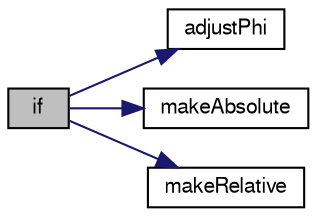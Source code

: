 digraph "if"
{
  bgcolor="transparent";
  edge [fontname="FreeSans",fontsize="10",labelfontname="FreeSans",labelfontsize="10"];
  node [fontname="FreeSans",fontsize="10",shape=record];
  rankdir="LR";
  Node62 [label="if",height=0.2,width=0.4,color="black", fillcolor="grey75", style="filled", fontcolor="black"];
  Node62 -> Node63 [color="midnightblue",fontsize="10",style="solid",fontname="FreeSans"];
  Node63 [label="adjustPhi",height=0.2,width=0.4,color="black",URL="$a38075.html#ac6b67fc0ab6db9e2b5f2cc90bca8e3b2"];
  Node62 -> Node64 [color="midnightblue",fontsize="10",style="solid",fontname="FreeSans"];
  Node64 [label="makeAbsolute",height=0.2,width=0.4,color="black",URL="$a38171.html#aae03d73eabee70ca5f7f10d5d8dac8fb"];
  Node62 -> Node65 [color="midnightblue",fontsize="10",style="solid",fontname="FreeSans"];
  Node65 [label="makeRelative",height=0.2,width=0.4,color="black",URL="$a38027.html#af72b4a6de11283a46e084ea8d9678d82"];
}
